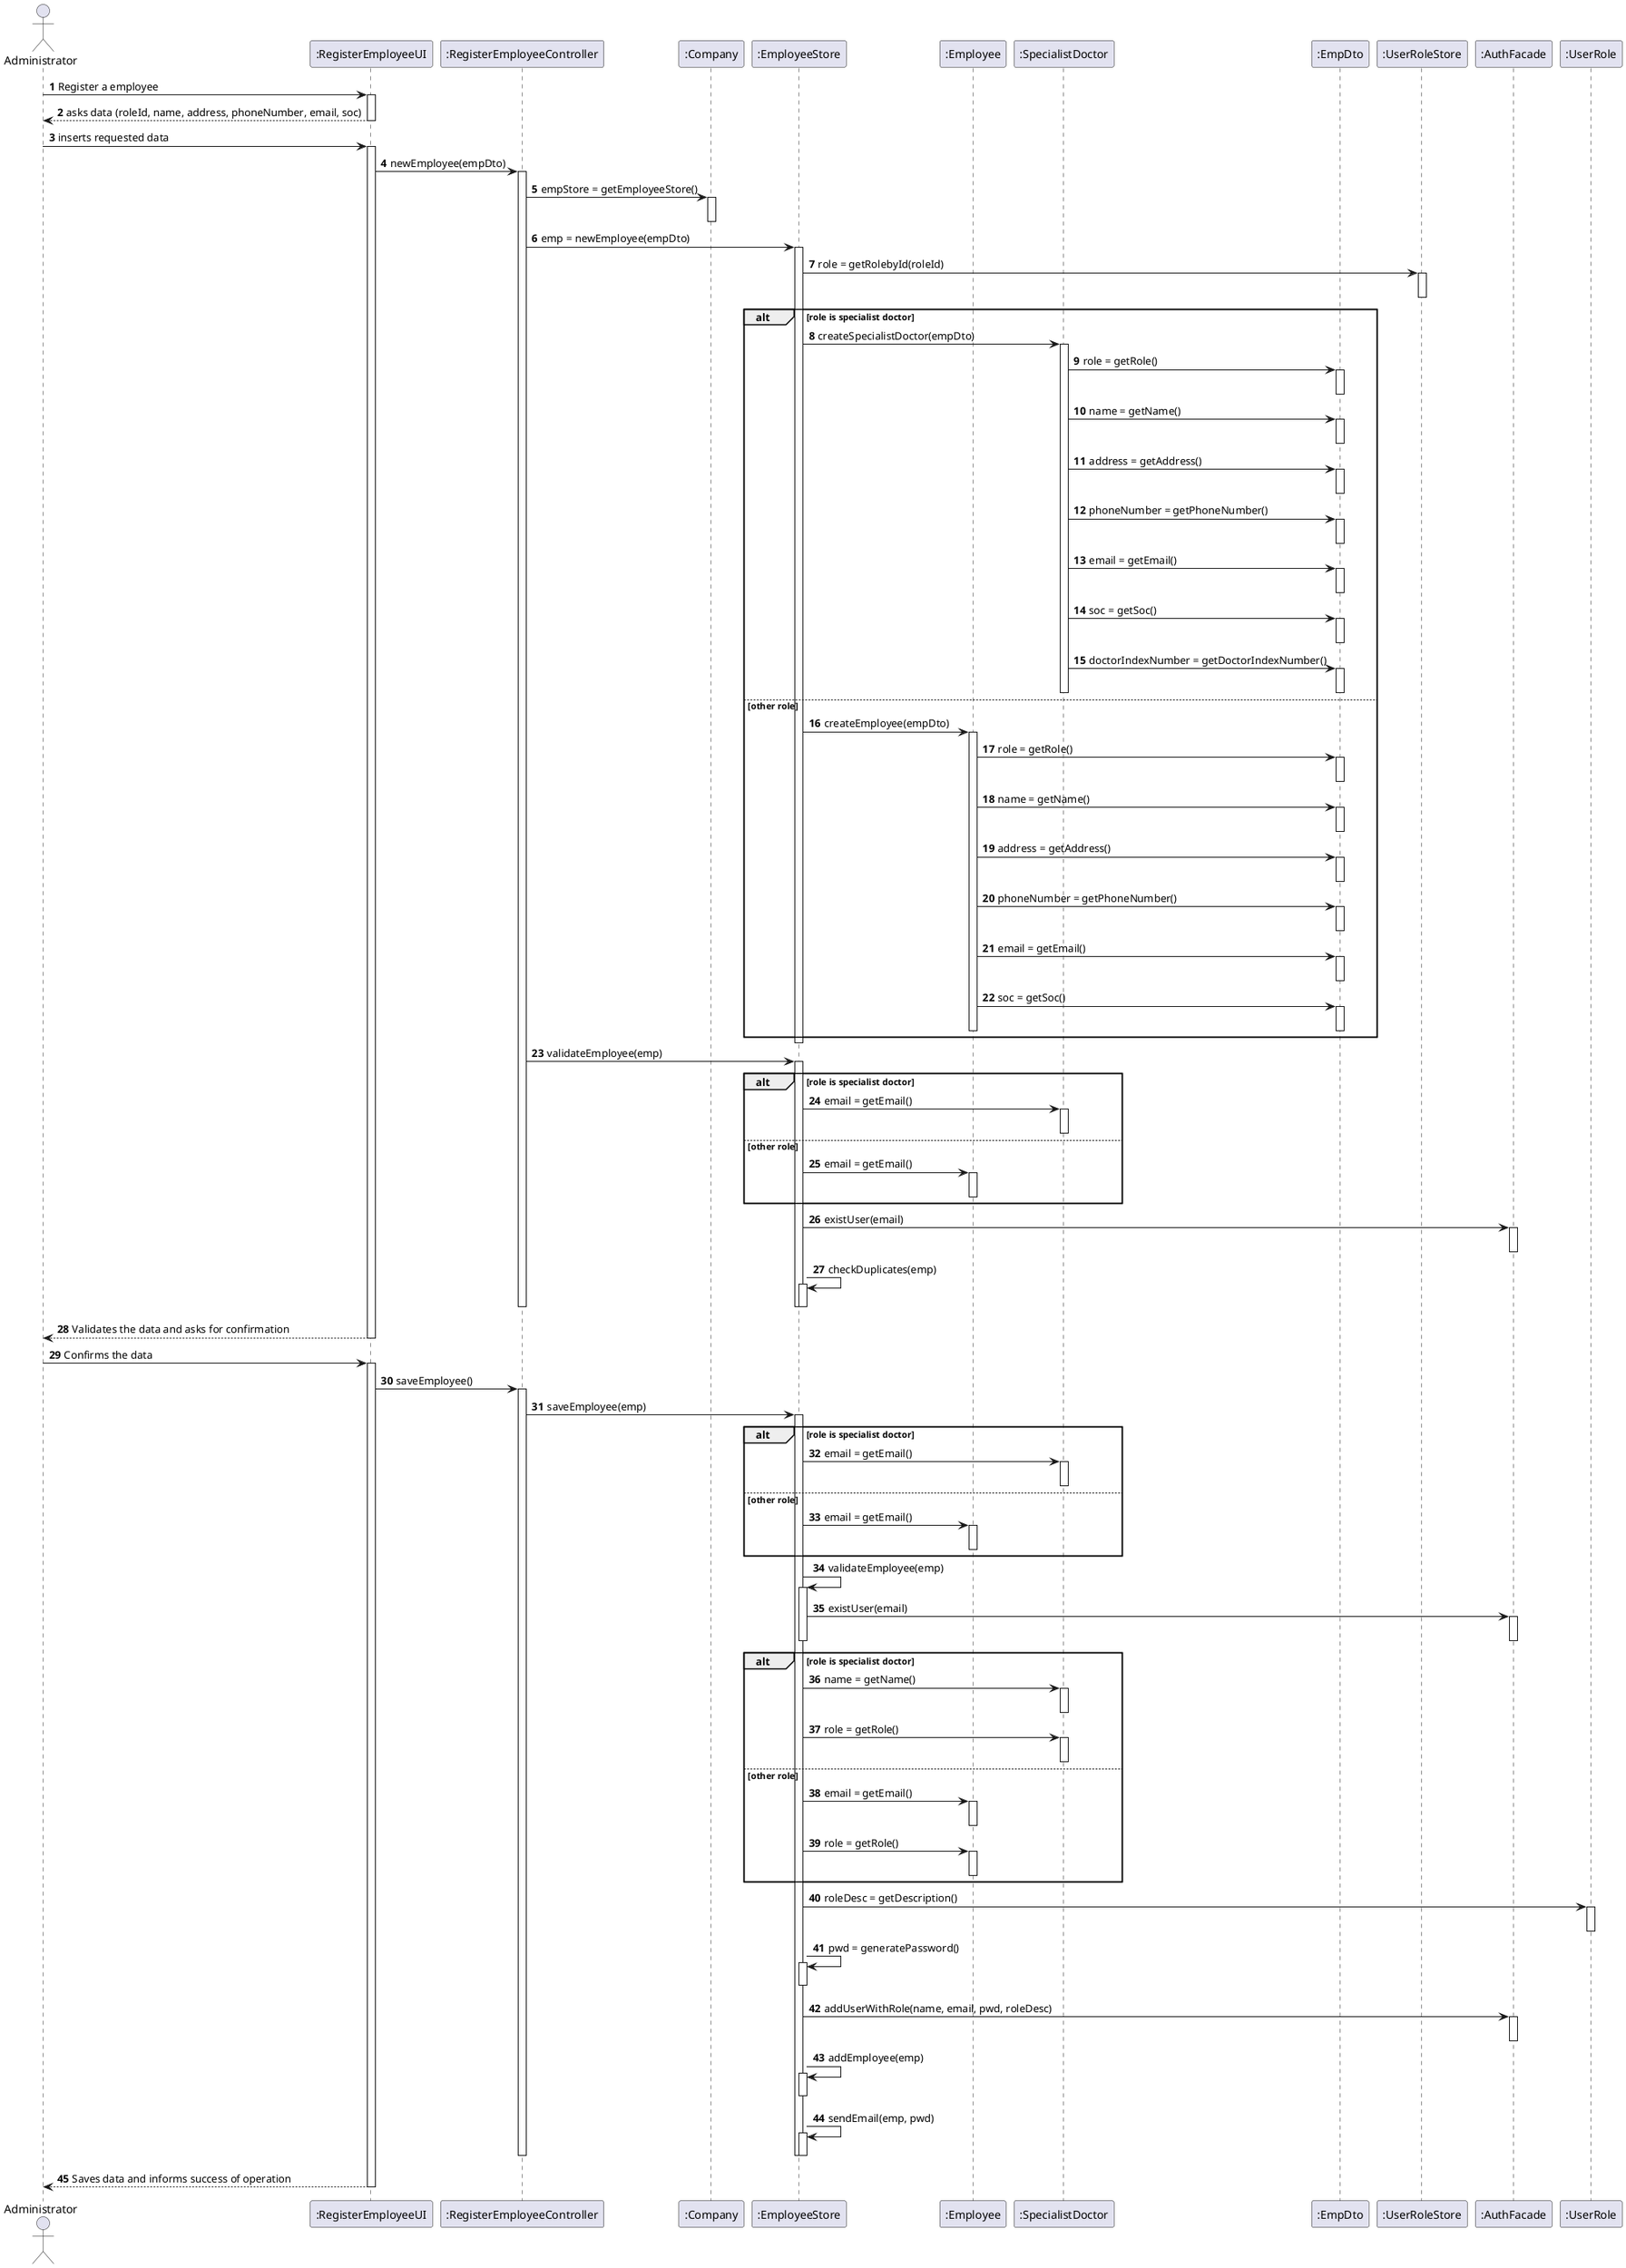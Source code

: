 @startuml
autonumber

actor "Administrator" as ADMIN

participant ":RegisterEmployeeUI" as UI
participant ":RegisterEmployeeController" as CTRL
participant ":Company" as COMP
participant ":EmployeeStore" as EMPS
participant ":Employee" as EMP
participant ":SpecialistDoctor" as SpDoc
participant ":EmpDto" as EDTO
participant ":UserRoleStore" as ORS
participant ":AuthFacade" as AF
participant ":UserRole" as UR




ADMIN -> UI : Register a employee

activate UI
UI --> ADMIN : asks data (roleId, name, address, phoneNumber, email, soc)
deactivate UI
ADMIN -> UI : inserts requested data
activate UI
UI -> CTRL : newEmployee(empDto)
    activate CTRL
        CTRL -> COMP : empStore = getEmployeeStore()
        activate COMP
        deactivate COMP
        CTRL -> EMPS : emp = newEmployee(empDto)
        activate EMPS
            EMPS -> ORS : role = getRolebyId(roleId)
        activate ORS
        deactivate ORS
        alt role is specialist doctor
        EMPS -> SpDoc : createSpecialistDoctor(empDto)
        activate SpDoc
            SpDoc -> EDTO : role = getRole()
            activate EDTO
            deactivate EDTO
            SpDoc -> EDTO : name = getName()
            activate EDTO
            deactivate EDTO
            SpDoc -> EDTO : address = getAddress()
            activate EDTO
            deactivate EDTO
            SpDoc -> EDTO : phoneNumber = getPhoneNumber()
            activate EDTO
            deactivate EDTO
            SpDoc -> EDTO : email = getEmail()
            activate EDTO
            deactivate EDTO
            SpDoc -> EDTO : soc = getSoc()
            activate EDTO
            deactivate EDTO
            SpDoc -> EDTO : doctorIndexNumber = getDoctorIndexNumber()
            activate EDTO
            deactivate EDTO
        deactivate SpDoc
        else other role
        EMPS -> EMP : createEmployee(empDto)
        activate EMP
        EMP -> EDTO : role = getRole()
        activate EDTO
        deactivate EDTO
        EMP -> EDTO : name = getName()
        activate EDTO
        deactivate EDTO
        EMP -> EDTO : address = getAddress()
        activate EDTO
        deactivate EDTO
        EMP -> EDTO : phoneNumber = getPhoneNumber()
        activate EDTO
        deactivate EDTO
        EMP -> EDTO : email = getEmail()
        activate EDTO
        deactivate EDTO
        EMP -> EDTO : soc = getSoc()
        activate EDTO
        deactivate EDTO
        deactivate EMP
        end alt
        deactivate EMPS
        CTRL -> EMPS : validateEmployee(emp)
        activate EMPS
            alt role is specialist doctor
            EMPS -> SpDoc : email = getEmail()
            activate SpDoc
            deactivate SpDoc
            else other role
            EMPS -> EMP : email = getEmail()
            activate EMP
            deactivate EMP
            end alt
            EMPS -> AF : existUser(email)
            activate AF
            deactivate AF
            EMPS -> EMPS : checkDuplicates(emp)
            activate EMPS
            deactivate EMPS
        deactivate EMPS
    deactivate CTRL
    UI --> ADMIN : Validates the data and asks for confirmation

deactivate UI

ADMIN -> UI : Confirms the data
activate UI
    UI -> CTRL : saveEmployee()
activate CTRL
    CTRL -> EMPS : saveEmployee(emp)
activate EMPS
alt role is specialist doctor
            EMPS -> SpDoc : email = getEmail()
            activate SpDoc
            deactivate SpDoc
            else other role
            EMPS -> EMP : email = getEmail()
            activate EMP
            deactivate EMP
            end alt
    EMPS -> EMPS : validateEmployee(emp)
    activate EMPS
    EMPS -> AF : existUser(email)
    activate AF
    deactivate AF
    deactivate EMPS
    alt role is specialist doctor
                EMPS -> SpDoc : name = getName()
                activate SpDoc
                deactivate SpDoc
                EMPS -> SpDoc : role = getRole()
                activate SpDoc
                deactivate SpDoc
                else other role
                EMPS -> EMP : email = getEmail()
                activate EMP
                deactivate EMP
                EMPS -> EMP : role = getRole()
                activate EMP
                deactivate EMP
                end alt
                EMPS -> UR : roleDesc = getDescription()
                activate UR
                deactivate UR
                EMPS -> EMPS : pwd = generatePassword()
                activate EMPS
                deactivate EMPS
                EMPS -> AF : addUserWithRole(name, email, pwd, roleDesc)
                activate AF
                deactivate AF

    EMPS -> EMPS : addEmployee(emp)
    activate EMPS
    deactivate EMPS
    EMPS -> EMPS : sendEmail(emp, pwd)
    activate EMPS
    deactivate EMPS
    deactivate EMPS
deactivate CTRL
UI --> ADMIN : Saves data and informs success of operation
deactivate COMP
deactivate UI


@enduml
